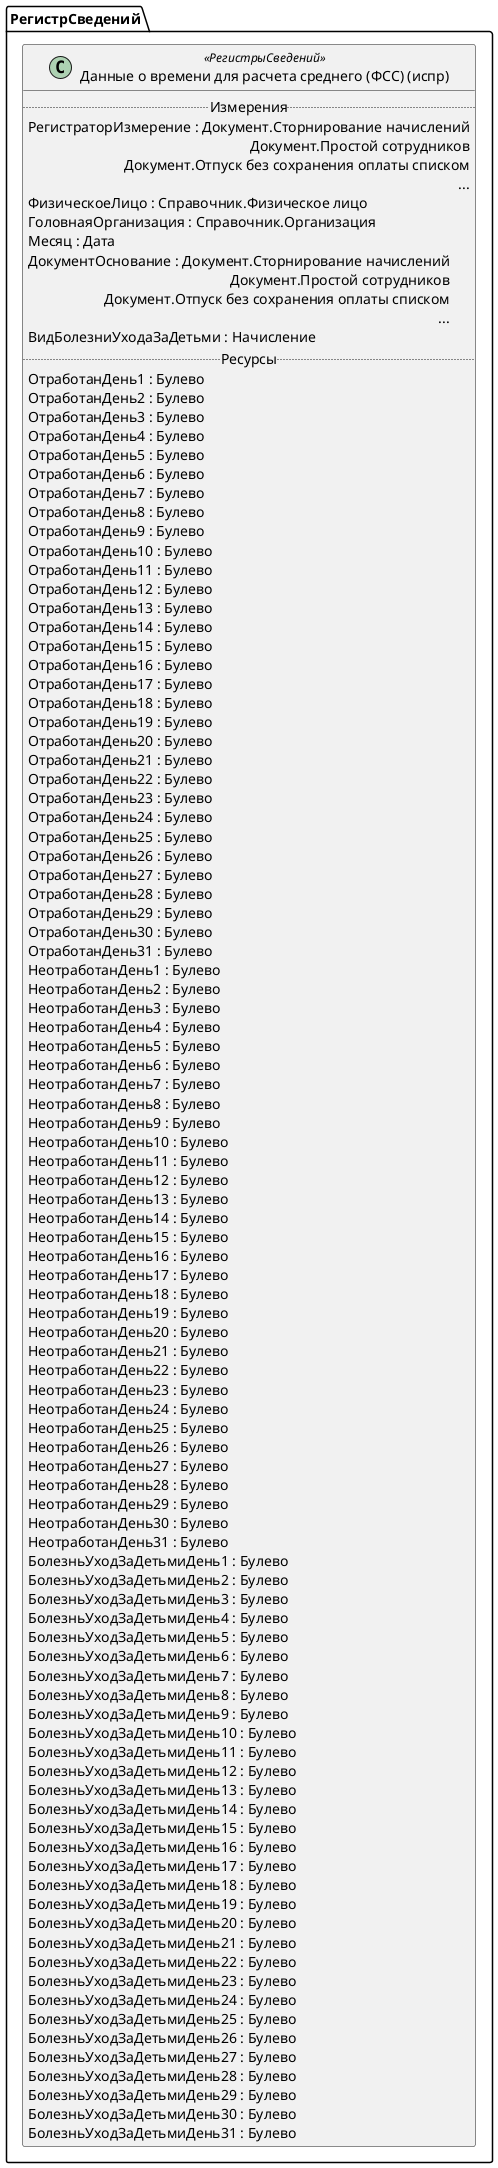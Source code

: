 ﻿@startuml ДанныеОВремениДляРасчетаСреднегоФССИспр
'!include templates.wsd
'..\include templates.wsd
class РегистрСведений.ДанныеОВремениДляРасчетаСреднегоФССИспр as "Данные о времени для расчета среднего (ФСС) (испр)" <<РегистрыСведений>>
{
..Измерения..
РегистраторИзмерение : Документ.Сторнирование начислений\rДокумент.Простой сотрудников\rДокумент.Отпуск без сохранения оплаты списком\r...
ФизическоеЛицо : Справочник.Физическое лицо
ГоловнаяОрганизация : Справочник.Организация
Месяц : Дата
ДокументОснование : Документ.Сторнирование начислений\rДокумент.Простой сотрудников\rДокумент.Отпуск без сохранения оплаты списком\r...
ВидБолезниУходаЗаДетьми : Начисление
..Ресурсы..
ОтработанДень1 : Булево
ОтработанДень2 : Булево
ОтработанДень3 : Булево
ОтработанДень4 : Булево
ОтработанДень5 : Булево
ОтработанДень6 : Булево
ОтработанДень7 : Булево
ОтработанДень8 : Булево
ОтработанДень9 : Булево
ОтработанДень10 : Булево
ОтработанДень11 : Булево
ОтработанДень12 : Булево
ОтработанДень13 : Булево
ОтработанДень14 : Булево
ОтработанДень15 : Булево
ОтработанДень16 : Булево
ОтработанДень17 : Булево
ОтработанДень18 : Булево
ОтработанДень19 : Булево
ОтработанДень20 : Булево
ОтработанДень21 : Булево
ОтработанДень22 : Булево
ОтработанДень23 : Булево
ОтработанДень24 : Булево
ОтработанДень25 : Булево
ОтработанДень26 : Булево
ОтработанДень27 : Булево
ОтработанДень28 : Булево
ОтработанДень29 : Булево
ОтработанДень30 : Булево
ОтработанДень31 : Булево
НеотработанДень1 : Булево
НеотработанДень2 : Булево
НеотработанДень3 : Булево
НеотработанДень4 : Булево
НеотработанДень5 : Булево
НеотработанДень6 : Булево
НеотработанДень7 : Булево
НеотработанДень8 : Булево
НеотработанДень9 : Булево
НеотработанДень10 : Булево
НеотработанДень11 : Булево
НеотработанДень12 : Булево
НеотработанДень13 : Булево
НеотработанДень14 : Булево
НеотработанДень15 : Булево
НеотработанДень16 : Булево
НеотработанДень17 : Булево
НеотработанДень18 : Булево
НеотработанДень19 : Булево
НеотработанДень20 : Булево
НеотработанДень21 : Булево
НеотработанДень22 : Булево
НеотработанДень23 : Булево
НеотработанДень24 : Булево
НеотработанДень25 : Булево
НеотработанДень26 : Булево
НеотработанДень27 : Булево
НеотработанДень28 : Булево
НеотработанДень29 : Булево
НеотработанДень30 : Булево
НеотработанДень31 : Булево
БолезньУходЗаДетьмиДень1 : Булево
БолезньУходЗаДетьмиДень2 : Булево
БолезньУходЗаДетьмиДень3 : Булево
БолезньУходЗаДетьмиДень4 : Булево
БолезньУходЗаДетьмиДень5 : Булево
БолезньУходЗаДетьмиДень6 : Булево
БолезньУходЗаДетьмиДень7 : Булево
БолезньУходЗаДетьмиДень8 : Булево
БолезньУходЗаДетьмиДень9 : Булево
БолезньУходЗаДетьмиДень10 : Булево
БолезньУходЗаДетьмиДень11 : Булево
БолезньУходЗаДетьмиДень12 : Булево
БолезньУходЗаДетьмиДень13 : Булево
БолезньУходЗаДетьмиДень14 : Булево
БолезньУходЗаДетьмиДень15 : Булево
БолезньУходЗаДетьмиДень16 : Булево
БолезньУходЗаДетьмиДень17 : Булево
БолезньУходЗаДетьмиДень18 : Булево
БолезньУходЗаДетьмиДень19 : Булево
БолезньУходЗаДетьмиДень20 : Булево
БолезньУходЗаДетьмиДень21 : Булево
БолезньУходЗаДетьмиДень22 : Булево
БолезньУходЗаДетьмиДень23 : Булево
БолезньУходЗаДетьмиДень24 : Булево
БолезньУходЗаДетьмиДень25 : Булево
БолезньУходЗаДетьмиДень26 : Булево
БолезньУходЗаДетьмиДень27 : Булево
БолезньУходЗаДетьмиДень28 : Булево
БолезньУходЗаДетьмиДень29 : Булево
БолезньУходЗаДетьмиДень30 : Булево
БолезньУходЗаДетьмиДень31 : Булево
}
@enduml
